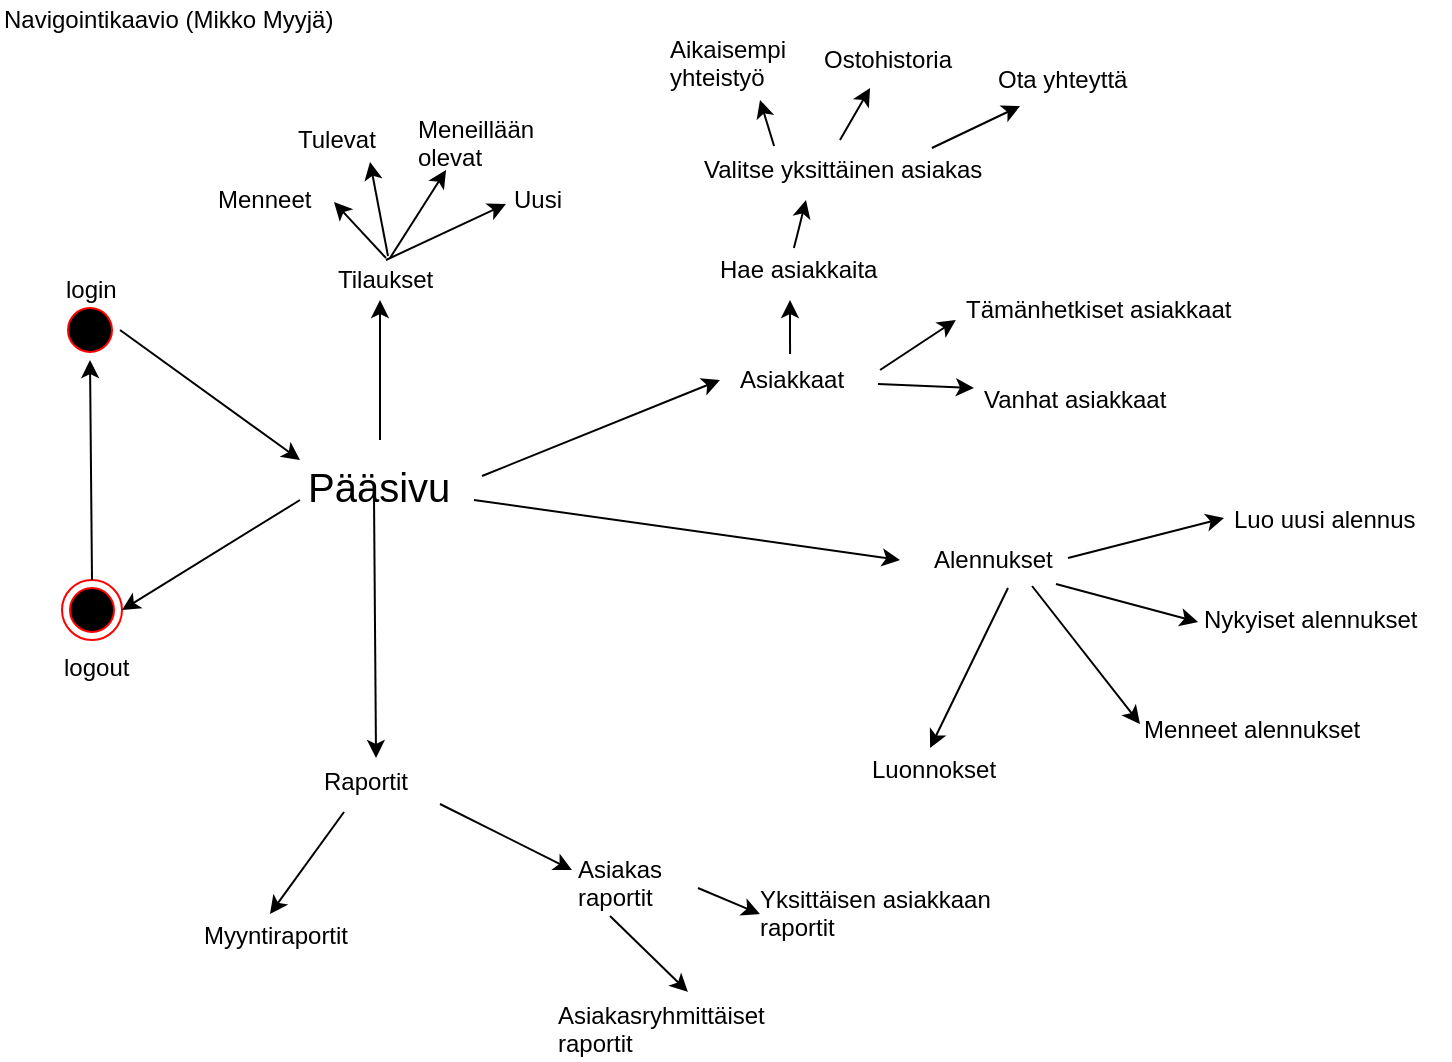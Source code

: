 <mxfile version="10.6.0" type="github"><diagram id="_cQfjBtNxcz_B9dTvsNQ" name="Page-1"><mxGraphModel dx="1394" dy="781" grid="1" gridSize="10" guides="1" tooltips="1" connect="1" arrows="1" fold="1" page="1" pageScale="1" pageWidth="827" pageHeight="1169" math="0" shadow="0"><root><mxCell id="0"/><mxCell id="1" parent="0"/><mxCell id="f8QC0Xtq4eq-GSTAfQ1C-1" value="" style="ellipse;html=1;shape=startState;fillColor=#000000;strokeColor=#ff0000;" parent="1" vertex="1"><mxGeometry x="40" y="160" width="30" height="30" as="geometry"/></mxCell><mxCell id="f8QC0Xtq4eq-GSTAfQ1C-3" value="Navigointikaavio (Mikko Myyjä)" style="text;html=1;resizable=0;points=[];autosize=1;align=left;verticalAlign=top;spacingTop=-4;" parent="1" vertex="1"><mxGeometry x="10" y="10" width="170" height="20" as="geometry"/></mxCell><mxCell id="f8QC0Xtq4eq-GSTAfQ1C-4" value="login" style="text;html=1;resizable=0;points=[];autosize=1;align=left;verticalAlign=top;spacingTop=-4;" parent="1" vertex="1"><mxGeometry x="41" y="145" width="40" height="20" as="geometry"/></mxCell><mxCell id="f8QC0Xtq4eq-GSTAfQ1C-5" value="" style="ellipse;html=1;shape=endState;fillColor=#000000;strokeColor=#ff0000;" parent="1" vertex="1"><mxGeometry x="41" y="300" width="30" height="30" as="geometry"/></mxCell><mxCell id="f8QC0Xtq4eq-GSTAfQ1C-6" value="logout" style="text;html=1;resizable=0;points=[];autosize=1;align=left;verticalAlign=top;spacingTop=-4;" parent="1" vertex="1"><mxGeometry x="40" y="334" width="50" height="20" as="geometry"/></mxCell><mxCell id="f8QC0Xtq4eq-GSTAfQ1C-7" value="" style="endArrow=classic;html=1;entryX=0.5;entryY=1;entryDx=0;entryDy=0;exitX=0.5;exitY=0;exitDx=0;exitDy=0;" parent="1" source="f8QC0Xtq4eq-GSTAfQ1C-5" target="f8QC0Xtq4eq-GSTAfQ1C-1" edge="1"><mxGeometry width="50" height="50" relative="1" as="geometry"><mxPoint x="10" y="430" as="sourcePoint"/><mxPoint x="60" y="380" as="targetPoint"/></mxGeometry></mxCell><mxCell id="f8QC0Xtq4eq-GSTAfQ1C-8" value="" style="endArrow=classic;html=1;exitX=1;exitY=0.5;exitDx=0;exitDy=0;" parent="1" source="f8QC0Xtq4eq-GSTAfQ1C-1" edge="1"><mxGeometry width="50" height="50" relative="1" as="geometry"><mxPoint x="150" y="340" as="sourcePoint"/><mxPoint x="160" y="240" as="targetPoint"/></mxGeometry></mxCell><mxCell id="f8QC0Xtq4eq-GSTAfQ1C-9" value="" style="endArrow=classic;html=1;entryX=1;entryY=0.5;entryDx=0;entryDy=0;" parent="1" target="f8QC0Xtq4eq-GSTAfQ1C-5" edge="1"><mxGeometry width="50" height="50" relative="1" as="geometry"><mxPoint x="160" y="260" as="sourcePoint"/><mxPoint x="60" y="380" as="targetPoint"/></mxGeometry></mxCell><mxCell id="f8QC0Xtq4eq-GSTAfQ1C-11" value="&lt;font style=&quot;font-size: 20px&quot;&gt;Pääsivu&lt;/font&gt;" style="text;html=1;resizable=0;points=[];autosize=1;align=left;verticalAlign=top;spacingTop=-4;" parent="1" vertex="1"><mxGeometry x="162" y="239" width="90" height="20" as="geometry"/></mxCell><mxCell id="f8QC0Xtq4eq-GSTAfQ1C-12" value="" style="endArrow=classic;html=1;" parent="1" edge="1"><mxGeometry width="50" height="50" relative="1" as="geometry"><mxPoint x="200" y="230" as="sourcePoint"/><mxPoint x="200" y="160" as="targetPoint"/></mxGeometry></mxCell><mxCell id="f8QC0Xtq4eq-GSTAfQ1C-13" value="Tilaukset" style="text;html=1;resizable=0;points=[];autosize=1;align=left;verticalAlign=top;spacingTop=-4;" parent="1" vertex="1"><mxGeometry x="177" y="140" width="60" height="20" as="geometry"/></mxCell><mxCell id="f8QC0Xtq4eq-GSTAfQ1C-14" value="Menneet" style="text;html=1;resizable=0;points=[];autosize=1;align=left;verticalAlign=top;spacingTop=-4;" parent="1" vertex="1"><mxGeometry x="117" y="100" width="60" height="20" as="geometry"/></mxCell><mxCell id="f8QC0Xtq4eq-GSTAfQ1C-15" value="Tulevat" style="text;html=1;resizable=0;points=[];autosize=1;align=left;verticalAlign=top;spacingTop=-4;" parent="1" vertex="1"><mxGeometry x="157" y="70" width="50" height="20" as="geometry"/></mxCell><mxCell id="f8QC0Xtq4eq-GSTAfQ1C-16" value="&lt;div&gt;Meneillään&lt;/div&gt;&lt;div&gt;olevat&lt;br&gt;&lt;/div&gt;" style="text;html=1;resizable=0;points=[];autosize=1;align=left;verticalAlign=top;spacingTop=-4;" parent="1" vertex="1"><mxGeometry x="217" y="65" width="70" height="30" as="geometry"/></mxCell><mxCell id="f8QC0Xtq4eq-GSTAfQ1C-17" value="Uusi" style="text;html=1;resizable=0;points=[];autosize=1;align=left;verticalAlign=top;spacingTop=-4;" parent="1" vertex="1"><mxGeometry x="265" y="100" width="40" height="20" as="geometry"/></mxCell><mxCell id="f8QC0Xtq4eq-GSTAfQ1C-18" value="" style="endArrow=classic;html=1;exitX=0.433;exitY=-0.05;exitDx=0;exitDy=0;exitPerimeter=0;entryX=1;entryY=0.55;entryDx=0;entryDy=0;entryPerimeter=0;" parent="1" source="f8QC0Xtq4eq-GSTAfQ1C-13" target="f8QC0Xtq4eq-GSTAfQ1C-14" edge="1"><mxGeometry width="50" height="50" relative="1" as="geometry"><mxPoint x="265" y="195" as="sourcePoint"/><mxPoint x="315" y="145" as="targetPoint"/></mxGeometry></mxCell><mxCell id="f8QC0Xtq4eq-GSTAfQ1C-19" value="" style="endArrow=classic;html=1;exitX=0.45;exitY=-0.1;exitDx=0;exitDy=0;exitPerimeter=0;entryX=0.76;entryY=1.05;entryDx=0;entryDy=0;entryPerimeter=0;" parent="1" source="f8QC0Xtq4eq-GSTAfQ1C-13" target="f8QC0Xtq4eq-GSTAfQ1C-15" edge="1"><mxGeometry width="50" height="50" relative="1" as="geometry"><mxPoint x="330" y="70" as="sourcePoint"/><mxPoint x="380" y="20" as="targetPoint"/></mxGeometry></mxCell><mxCell id="f8QC0Xtq4eq-GSTAfQ1C-20" value="" style="endArrow=classic;html=1;exitX=0.467;exitY=-0.05;exitDx=0;exitDy=0;exitPerimeter=0;entryX=0.229;entryY=1;entryDx=0;entryDy=0;entryPerimeter=0;" parent="1" source="f8QC0Xtq4eq-GSTAfQ1C-13" target="f8QC0Xtq4eq-GSTAfQ1C-16" edge="1"><mxGeometry width="50" height="50" relative="1" as="geometry"><mxPoint x="10" y="430" as="sourcePoint"/><mxPoint x="60" y="380" as="targetPoint"/></mxGeometry></mxCell><mxCell id="f8QC0Xtq4eq-GSTAfQ1C-21" value="" style="endArrow=classic;html=1;exitX=0.433;exitY=0;exitDx=0;exitDy=0;exitPerimeter=0;entryX=-0.05;entryY=0.6;entryDx=0;entryDy=0;entryPerimeter=0;" parent="1" source="f8QC0Xtq4eq-GSTAfQ1C-13" target="f8QC0Xtq4eq-GSTAfQ1C-17" edge="1"><mxGeometry width="50" height="50" relative="1" as="geometry"><mxPoint x="10" y="430" as="sourcePoint"/><mxPoint x="60" y="380" as="targetPoint"/></mxGeometry></mxCell><mxCell id="f8QC0Xtq4eq-GSTAfQ1C-22" value="" style="endArrow=classic;html=1;exitX=0.989;exitY=0.45;exitDx=0;exitDy=0;exitPerimeter=0;" parent="1" source="f8QC0Xtq4eq-GSTAfQ1C-11" edge="1"><mxGeometry width="50" height="50" relative="1" as="geometry"><mxPoint x="10" y="430" as="sourcePoint"/><mxPoint x="370" y="200" as="targetPoint"/></mxGeometry></mxCell><mxCell id="f8QC0Xtq4eq-GSTAfQ1C-23" value="Asiakkaat" style="text;html=1;resizable=0;points=[];autosize=1;align=left;verticalAlign=top;spacingTop=-4;" parent="1" vertex="1"><mxGeometry x="378" y="190" width="70" height="20" as="geometry"/></mxCell><mxCell id="f8QC0Xtq4eq-GSTAfQ1C-24" value="Tämänhetkiset asiakkaat" style="text;html=1;resizable=0;points=[];autosize=1;align=left;verticalAlign=top;spacingTop=-4;" parent="1" vertex="1"><mxGeometry x="491" y="155" width="140" height="20" as="geometry"/></mxCell><mxCell id="f8QC0Xtq4eq-GSTAfQ1C-25" value="Hae asiakkaita" style="text;html=1;resizable=0;points=[];autosize=1;align=left;verticalAlign=top;spacingTop=-4;" parent="1" vertex="1"><mxGeometry x="368" y="135" width="90" height="20" as="geometry"/></mxCell><mxCell id="f8QC0Xtq4eq-GSTAfQ1C-27" value="Ostohistoria" style="text;html=1;resizable=0;points=[];autosize=1;align=left;verticalAlign=top;spacingTop=-4;" parent="1" vertex="1"><mxGeometry x="420" y="30" width="80" height="20" as="geometry"/></mxCell><mxCell id="f8QC0Xtq4eq-GSTAfQ1C-28" value="Ota yhteyttä" style="text;html=1;resizable=0;points=[];autosize=1;align=left;verticalAlign=top;spacingTop=-4;" parent="1" vertex="1"><mxGeometry x="507" y="40" width="80" height="20" as="geometry"/></mxCell><mxCell id="f8QC0Xtq4eq-GSTAfQ1C-29" value="&lt;div&gt;Aikaisempi&lt;/div&gt;&lt;div&gt;yhteistyö&lt;br&gt;&lt;/div&gt;" style="text;html=1;resizable=0;points=[];autosize=1;align=left;verticalAlign=top;spacingTop=-4;" parent="1" vertex="1"><mxGeometry x="343" y="25" width="70" height="30" as="geometry"/></mxCell><mxCell id="f8QC0Xtq4eq-GSTAfQ1C-30" value="Valitse yksittäinen asiakas" style="text;html=1;resizable=0;points=[];autosize=1;align=left;verticalAlign=top;spacingTop=-4;" parent="1" vertex="1"><mxGeometry x="360" y="85" width="150" height="20" as="geometry"/></mxCell><mxCell id="f8QC0Xtq4eq-GSTAfQ1C-31" value="" style="endArrow=classic;html=1;exitX=0.386;exitY=-0.15;exitDx=0;exitDy=0;exitPerimeter=0;" parent="1" source="f8QC0Xtq4eq-GSTAfQ1C-23" edge="1"><mxGeometry width="50" height="50" relative="1" as="geometry"><mxPoint x="10" y="430" as="sourcePoint"/><mxPoint x="405" y="160" as="targetPoint"/></mxGeometry></mxCell><mxCell id="f8QC0Xtq4eq-GSTAfQ1C-32" value="" style="endArrow=classic;html=1;exitX=0.433;exitY=-0.05;exitDx=0;exitDy=0;exitPerimeter=0;" parent="1" source="f8QC0Xtq4eq-GSTAfQ1C-25" edge="1"><mxGeometry width="50" height="50" relative="1" as="geometry"><mxPoint x="10" y="430" as="sourcePoint"/><mxPoint x="413" y="110" as="targetPoint"/></mxGeometry></mxCell><mxCell id="f8QC0Xtq4eq-GSTAfQ1C-33" value="" style="endArrow=classic;html=1;exitX=0.247;exitY=-0.1;exitDx=0;exitDy=0;exitPerimeter=0;" parent="1" source="f8QC0Xtq4eq-GSTAfQ1C-30" edge="1"><mxGeometry width="50" height="50" relative="1" as="geometry"><mxPoint x="10" y="430" as="sourcePoint"/><mxPoint x="390" y="60" as="targetPoint"/></mxGeometry></mxCell><mxCell id="f8QC0Xtq4eq-GSTAfQ1C-34" value="" style="endArrow=classic;html=1;entryX=0.313;entryY=1.2;entryDx=0;entryDy=0;entryPerimeter=0;" parent="1" target="f8QC0Xtq4eq-GSTAfQ1C-27" edge="1"><mxGeometry width="50" height="50" relative="1" as="geometry"><mxPoint x="430" y="80" as="sourcePoint"/><mxPoint x="60" y="380" as="targetPoint"/></mxGeometry></mxCell><mxCell id="f8QC0Xtq4eq-GSTAfQ1C-35" value="" style="endArrow=classic;html=1;exitX=0.773;exitY=-0.05;exitDx=0;exitDy=0;exitPerimeter=0;entryX=0.163;entryY=1.15;entryDx=0;entryDy=0;entryPerimeter=0;" parent="1" source="f8QC0Xtq4eq-GSTAfQ1C-30" target="f8QC0Xtq4eq-GSTAfQ1C-28" edge="1"><mxGeometry width="50" height="50" relative="1" as="geometry"><mxPoint x="10" y="430" as="sourcePoint"/><mxPoint x="60" y="380" as="targetPoint"/></mxGeometry></mxCell><mxCell id="f8QC0Xtq4eq-GSTAfQ1C-36" value="" style="endArrow=classic;html=1;exitX=1.029;exitY=0.25;exitDx=0;exitDy=0;exitPerimeter=0;entryX=-0.022;entryY=0.75;entryDx=0;entryDy=0;entryPerimeter=0;" parent="1" source="f8QC0Xtq4eq-GSTAfQ1C-23" target="f8QC0Xtq4eq-GSTAfQ1C-24" edge="1"><mxGeometry width="50" height="50" relative="1" as="geometry"><mxPoint x="10" y="430" as="sourcePoint"/><mxPoint x="60" y="380" as="targetPoint"/></mxGeometry></mxCell><mxCell id="f8QC0Xtq4eq-GSTAfQ1C-37" value="Vanhat asiakkaat" style="text;html=1;resizable=0;points=[];autosize=1;align=left;verticalAlign=top;spacingTop=-4;" parent="1" vertex="1"><mxGeometry x="500" y="200" width="100" height="20" as="geometry"/></mxCell><mxCell id="f8QC0Xtq4eq-GSTAfQ1C-38" value="" style="endArrow=classic;html=1;exitX=1.014;exitY=0.6;exitDx=0;exitDy=0;exitPerimeter=0;entryX=-0.03;entryY=0.2;entryDx=0;entryDy=0;entryPerimeter=0;" parent="1" source="f8QC0Xtq4eq-GSTAfQ1C-23" target="f8QC0Xtq4eq-GSTAfQ1C-37" edge="1"><mxGeometry width="50" height="50" relative="1" as="geometry"><mxPoint x="10" y="430" as="sourcePoint"/><mxPoint x="470" y="230" as="targetPoint"/></mxGeometry></mxCell><mxCell id="f8QC0Xtq4eq-GSTAfQ1C-39" value="" style="endArrow=classic;html=1;exitX=0.944;exitY=1.05;exitDx=0;exitDy=0;exitPerimeter=0;" parent="1" source="f8QC0Xtq4eq-GSTAfQ1C-11" edge="1"><mxGeometry width="50" height="50" relative="1" as="geometry"><mxPoint x="10" y="430" as="sourcePoint"/><mxPoint x="460" y="290" as="targetPoint"/></mxGeometry></mxCell><mxCell id="f8QC0Xtq4eq-GSTAfQ1C-40" value="Alennukset" style="text;html=1;resizable=0;points=[];autosize=1;align=left;verticalAlign=top;spacingTop=-4;" parent="1" vertex="1"><mxGeometry x="475" y="280" width="70" height="20" as="geometry"/></mxCell><mxCell id="5h18CmAHnDFamTANps7K-19" value="Luo uusi alennus" style="text;html=1;resizable=0;points=[];autosize=1;align=left;verticalAlign=top;spacingTop=-4;" vertex="1" parent="1"><mxGeometry x="625" y="260" width="110" height="20" as="geometry"/></mxCell><mxCell id="5h18CmAHnDFamTANps7K-16" value="Nykyiset alennukset" style="text;html=1;resizable=0;points=[];autosize=1;align=left;verticalAlign=top;spacingTop=-4;" vertex="1" parent="1"><mxGeometry x="610" y="310" width="120" height="20" as="geometry"/></mxCell><mxCell id="5h18CmAHnDFamTANps7K-7" value="" style="endArrow=classic;html=1;exitX=0.557;exitY=1.2;exitDx=0;exitDy=0;exitPerimeter=0;entryX=0.388;entryY=-0.05;entryDx=0;entryDy=0;entryPerimeter=0;" edge="1" parent="1" source="f8QC0Xtq4eq-GSTAfQ1C-40" target="5h18CmAHnDFamTANps7K-22"><mxGeometry width="50" height="50" relative="1" as="geometry"><mxPoint x="10" y="450" as="sourcePoint"/><mxPoint x="60" y="400" as="targetPoint"/></mxGeometry></mxCell><mxCell id="5h18CmAHnDFamTANps7K-21" value="Menneet alennukset" style="text;html=1;resizable=0;points=[];autosize=1;align=left;verticalAlign=top;spacingTop=-4;" vertex="1" parent="1"><mxGeometry x="580" y="365" width="130" height="20" as="geometry"/></mxCell><mxCell id="5h18CmAHnDFamTANps7K-22" value="Luonnokset" style="text;html=1;resizable=0;points=[];autosize=1;align=left;verticalAlign=top;spacingTop=-4;" vertex="1" parent="1"><mxGeometry x="444" y="385" width="80" height="20" as="geometry"/></mxCell><mxCell id="5h18CmAHnDFamTANps7K-23" value="" style="endArrow=classic;html=1;entryX=-0.027;entryY=0.45;entryDx=0;entryDy=0;entryPerimeter=0;" edge="1" parent="1" target="5h18CmAHnDFamTANps7K-19"><mxGeometry width="50" height="50" relative="1" as="geometry"><mxPoint x="544" y="289" as="sourcePoint"/><mxPoint x="620" y="230" as="targetPoint"/></mxGeometry></mxCell><mxCell id="5h18CmAHnDFamTANps7K-24" value="" style="endArrow=classic;html=1;exitX=0.9;exitY=1.1;exitDx=0;exitDy=0;exitPerimeter=0;entryX=-0.008;entryY=0.55;entryDx=0;entryDy=0;entryPerimeter=0;" edge="1" parent="1" source="f8QC0Xtq4eq-GSTAfQ1C-40" target="5h18CmAHnDFamTANps7K-16"><mxGeometry width="50" height="50" relative="1" as="geometry"><mxPoint x="537" y="350" as="sourcePoint"/><mxPoint x="587" y="300" as="targetPoint"/></mxGeometry></mxCell><mxCell id="5h18CmAHnDFamTANps7K-25" value="" style="endArrow=classic;html=1;exitX=0.729;exitY=1.15;exitDx=0;exitDy=0;exitPerimeter=0;entryX=0;entryY=0.35;entryDx=0;entryDy=0;entryPerimeter=0;" edge="1" parent="1" source="f8QC0Xtq4eq-GSTAfQ1C-40" target="5h18CmAHnDFamTANps7K-21"><mxGeometry width="50" height="50" relative="1" as="geometry"><mxPoint x="570" y="435" as="sourcePoint"/><mxPoint x="620" y="385" as="targetPoint"/></mxGeometry></mxCell><mxCell id="5h18CmAHnDFamTANps7K-26" value="Raportit" style="text;html=1;resizable=0;points=[];autosize=1;align=left;verticalAlign=top;spacingTop=-4;" vertex="1" parent="1"><mxGeometry x="170" y="391" width="60" height="20" as="geometry"/></mxCell><mxCell id="5h18CmAHnDFamTANps7K-27" value="" style="endArrow=classic;html=1;exitX=0.389;exitY=1.05;exitDx=0;exitDy=0;exitPerimeter=0;entryX=0.467;entryY=-0.1;entryDx=0;entryDy=0;entryPerimeter=0;" edge="1" parent="1" source="f8QC0Xtq4eq-GSTAfQ1C-11" target="5h18CmAHnDFamTANps7K-26"><mxGeometry width="50" height="50" relative="1" as="geometry"><mxPoint x="215" y="354" as="sourcePoint"/><mxPoint x="265" y="304" as="targetPoint"/></mxGeometry></mxCell><mxCell id="5h18CmAHnDFamTANps7K-28" value="" style="endArrow=classic;html=1;exitX=1;exitY=1.05;exitDx=0;exitDy=0;exitPerimeter=0;entryX=-0.017;entryY=0.333;entryDx=0;entryDy=0;entryPerimeter=0;" edge="1" parent="1" source="5h18CmAHnDFamTANps7K-26" target="5h18CmAHnDFamTANps7K-29"><mxGeometry width="50" height="50" relative="1" as="geometry"><mxPoint x="280" y="461" as="sourcePoint"/><mxPoint x="310" y="460" as="targetPoint"/></mxGeometry></mxCell><mxCell id="5h18CmAHnDFamTANps7K-29" value="&lt;div&gt;Asiakas&lt;/div&gt;&lt;div&gt;raportit&lt;br&gt;&lt;/div&gt;" style="text;html=1;resizable=0;points=[];autosize=1;align=left;verticalAlign=top;spacingTop=-4;" vertex="1" parent="1"><mxGeometry x="297" y="435" width="60" height="30" as="geometry"/></mxCell><mxCell id="5h18CmAHnDFamTANps7K-30" value="&lt;div&gt;Yksittäisen asiakkaan&lt;/div&gt;&lt;div&gt;raportit&lt;br&gt;&lt;/div&gt;" style="text;html=1;resizable=0;points=[];autosize=1;align=left;verticalAlign=top;spacingTop=-4;" vertex="1" parent="1"><mxGeometry x="388" y="450" width="140" height="30" as="geometry"/></mxCell><mxCell id="5h18CmAHnDFamTANps7K-31" value="&lt;div&gt;Asiakasryhmittäiset&lt;/div&gt;&lt;div&gt;raportit&lt;br&gt;&lt;/div&gt;" style="text;html=1;resizable=0;points=[];autosize=1;align=left;verticalAlign=top;spacingTop=-4;" vertex="1" parent="1"><mxGeometry x="287" y="508" width="120" height="30" as="geometry"/></mxCell><mxCell id="5h18CmAHnDFamTANps7K-32" value="" style="endArrow=classic;html=1;entryX=0.014;entryY=0.567;entryDx=0;entryDy=0;entryPerimeter=0;exitX=1.033;exitY=0.633;exitDx=0;exitDy=0;exitPerimeter=0;" edge="1" parent="1" source="5h18CmAHnDFamTANps7K-29" target="5h18CmAHnDFamTANps7K-30"><mxGeometry width="50" height="50" relative="1" as="geometry"><mxPoint x="360" y="450" as="sourcePoint"/><mxPoint x="413" y="400" as="targetPoint"/></mxGeometry></mxCell><mxCell id="5h18CmAHnDFamTANps7K-33" value="" style="endArrow=classic;html=1;exitX=0.3;exitY=1.1;exitDx=0;exitDy=0;exitPerimeter=0;entryX=0.558;entryY=-0.067;entryDx=0;entryDy=0;entryPerimeter=0;" edge="1" parent="1" source="5h18CmAHnDFamTANps7K-29" target="5h18CmAHnDFamTANps7K-31"><mxGeometry width="50" height="50" relative="1" as="geometry"><mxPoint x="328" y="508" as="sourcePoint"/><mxPoint x="378" y="458" as="targetPoint"/></mxGeometry></mxCell><mxCell id="5h18CmAHnDFamTANps7K-34" value="Myyntiraportit" style="text;html=1;resizable=0;points=[];autosize=1;align=left;verticalAlign=top;spacingTop=-4;" vertex="1" parent="1"><mxGeometry x="110" y="468" width="90" height="20" as="geometry"/></mxCell><mxCell id="5h18CmAHnDFamTANps7K-35" value="" style="endArrow=classic;html=1;exitX=0.2;exitY=1.25;exitDx=0;exitDy=0;exitPerimeter=0;entryX=0.389;entryY=-0.05;entryDx=0;entryDy=0;entryPerimeter=0;" edge="1" parent="1" source="5h18CmAHnDFamTANps7K-26" target="5h18CmAHnDFamTANps7K-34"><mxGeometry width="50" height="50" relative="1" as="geometry"><mxPoint x="235" y="480" as="sourcePoint"/><mxPoint x="285" y="430" as="targetPoint"/></mxGeometry></mxCell></root></mxGraphModel></diagram></mxfile>